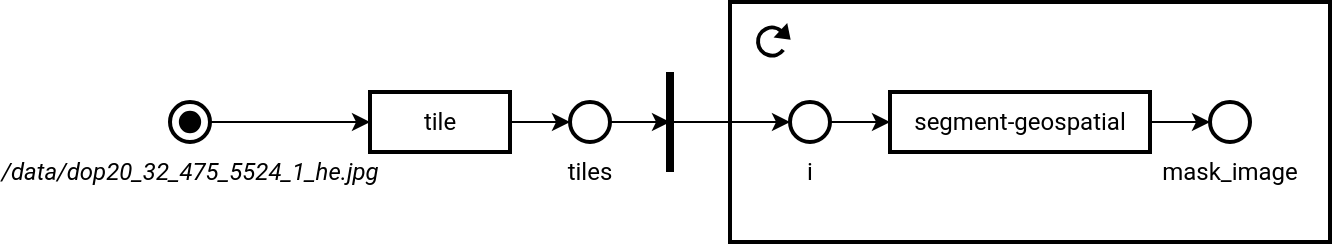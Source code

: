 <mxfile version="21.6.8" type="device">
  <diagram name="Page-1" id="4mFLurpTBYpLGZBFoFjS">
    <mxGraphModel dx="840" dy="587" grid="1" gridSize="10" guides="1" tooltips="1" connect="1" arrows="1" fold="1" page="1" pageScale="1" pageWidth="1169" pageHeight="827" math="0" shadow="0">
      <root>
        <mxCell id="0" />
        <mxCell id="1" parent="0" />
        <mxCell id="dfudUUUSqXMP-2oU-Ngx-14" value="" style="rounded=0;whiteSpace=wrap;html=1;fillColor=none;strokeWidth=2;" parent="1" vertex="1">
          <mxGeometry x="390" y="260" width="300" height="120" as="geometry" />
        </mxCell>
        <mxCell id="SJNK-hgxm-5qnq76pwFl-10" style="edgeStyle=orthogonalEdgeStyle;rounded=0;orthogonalLoop=1;jettySize=auto;html=1;exitX=1;exitY=0.5;exitDx=0;exitDy=0;entryX=0;entryY=0.5;entryDx=0;entryDy=0;" edge="1" parent="1" source="cye6MK2p7TntERCzml5D-4" target="dfudUUUSqXMP-2oU-Ngx-10">
          <mxGeometry relative="1" as="geometry" />
        </mxCell>
        <mxCell id="cye6MK2p7TntERCzml5D-4" value="tile" style="rounded=0;whiteSpace=wrap;html=1;strokeWidth=2;fontFamily=Roboto;fillColor=none;" parent="1" vertex="1">
          <mxGeometry x="210" y="305" width="70" height="30" as="geometry" />
        </mxCell>
        <mxCell id="cye6MK2p7TntERCzml5D-17" style="edgeStyle=orthogonalEdgeStyle;rounded=0;orthogonalLoop=1;jettySize=auto;html=1;exitX=1;exitY=0.5;exitDx=0;exitDy=0;" parent="1" source="cye6MK2p7TntERCzml5D-12" edge="1">
          <mxGeometry relative="1" as="geometry">
            <mxPoint x="470" y="320" as="targetPoint" />
          </mxGeometry>
        </mxCell>
        <mxCell id="SJNK-hgxm-5qnq76pwFl-9" style="edgeStyle=orthogonalEdgeStyle;rounded=0;orthogonalLoop=1;jettySize=auto;html=1;exitX=0;exitY=0.5;exitDx=0;exitDy=0;endArrow=none;endFill=0;startArrow=classic;startFill=1;" edge="1" parent="1" source="cye6MK2p7TntERCzml5D-12">
          <mxGeometry relative="1" as="geometry">
            <mxPoint x="360" y="320" as="targetPoint" />
          </mxGeometry>
        </mxCell>
        <mxCell id="cye6MK2p7TntERCzml5D-12" value="" style="ellipse;whiteSpace=wrap;html=1;aspect=fixed;strokeWidth=2;container=0;fillColor=none;" parent="1" vertex="1">
          <mxGeometry x="420" y="310" width="20" height="20" as="geometry" />
        </mxCell>
        <mxCell id="cye6MK2p7TntERCzml5D-19" style="edgeStyle=orthogonalEdgeStyle;rounded=0;orthogonalLoop=1;jettySize=auto;html=1;exitX=1;exitY=0.5;exitDx=0;exitDy=0;entryX=0;entryY=0.5;entryDx=0;entryDy=0;" parent="1" source="cye6MK2p7TntERCzml5D-16" edge="1" target="cye6MK2p7TntERCzml5D-18">
          <mxGeometry relative="1" as="geometry">
            <mxPoint x="590" y="320" as="targetPoint" />
          </mxGeometry>
        </mxCell>
        <mxCell id="cye6MK2p7TntERCzml5D-16" value="segment-geospatial" style="rounded=0;whiteSpace=wrap;html=1;strokeWidth=2;fontFamily=Roboto;fillColor=none;" parent="1" vertex="1">
          <mxGeometry x="470" y="305" width="130" height="30" as="geometry" />
        </mxCell>
        <mxCell id="cye6MK2p7TntERCzml5D-18" value="" style="ellipse;whiteSpace=wrap;html=1;aspect=fixed;strokeWidth=2;container=0;fillColor=none;" parent="1" vertex="1">
          <mxGeometry x="630" y="310" width="20" height="20" as="geometry" />
        </mxCell>
        <mxCell id="cye6MK2p7TntERCzml5D-21" value="i" style="text;html=1;strokeColor=none;fillColor=none;align=center;verticalAlign=middle;whiteSpace=wrap;rounded=0;fontFamily=Roboto;" parent="1" vertex="1">
          <mxGeometry x="400" y="330" width="60" height="30" as="geometry" />
        </mxCell>
        <mxCell id="dfudUUUSqXMP-2oU-Ngx-1" value="mask_image" style="text;html=1;strokeColor=none;fillColor=none;align=center;verticalAlign=middle;whiteSpace=wrap;rounded=0;fontFamily=Roboto;" parent="1" vertex="1">
          <mxGeometry x="610" y="330" width="60" height="30" as="geometry" />
        </mxCell>
        <mxCell id="dfudUUUSqXMP-2oU-Ngx-8" value="" style="endArrow=none;html=1;rounded=0;strokeWidth=4;" parent="1" edge="1">
          <mxGeometry width="50" height="50" relative="1" as="geometry">
            <mxPoint x="360" y="345" as="sourcePoint" />
            <mxPoint x="360" y="295" as="targetPoint" />
          </mxGeometry>
        </mxCell>
        <mxCell id="SJNK-hgxm-5qnq76pwFl-8" style="edgeStyle=orthogonalEdgeStyle;rounded=0;orthogonalLoop=1;jettySize=auto;html=1;exitX=1;exitY=0.5;exitDx=0;exitDy=0;" edge="1" parent="1" source="dfudUUUSqXMP-2oU-Ngx-10">
          <mxGeometry relative="1" as="geometry">
            <mxPoint x="360" y="320" as="targetPoint" />
          </mxGeometry>
        </mxCell>
        <mxCell id="dfudUUUSqXMP-2oU-Ngx-10" value="" style="ellipse;whiteSpace=wrap;html=1;aspect=fixed;strokeWidth=2;container=0;fillColor=none;" parent="1" vertex="1">
          <mxGeometry x="310" y="310" width="20" height="20" as="geometry" />
        </mxCell>
        <mxCell id="dfudUUUSqXMP-2oU-Ngx-11" value="tiles" style="text;html=1;strokeColor=none;fillColor=none;align=center;verticalAlign=middle;whiteSpace=wrap;rounded=0;fontFamily=Roboto;" parent="1" vertex="1">
          <mxGeometry x="290" y="330" width="60" height="30" as="geometry" />
        </mxCell>
        <mxCell id="dfudUUUSqXMP-2oU-Ngx-21" value="" style="verticalLabelPosition=bottom;verticalAlign=top;html=1;shape=mxgraph.basic.arc;startAngle=0.332;endAngle=0.1;strokeWidth=2;strokeColor=default;rotation=7;" parent="1" vertex="1">
          <mxGeometry x="404.01" y="272.78" width="13.99" height="13.99" as="geometry" />
        </mxCell>
        <mxCell id="dfudUUUSqXMP-2oU-Ngx-22" value="" style="verticalLabelPosition=bottom;verticalAlign=top;html=1;shape=mxgraph.basic.acute_triangle;dx=0.5;fillColor=#000000;strokeColor=none;rotation=133;aspect=fixed;" parent="1" vertex="1">
          <mxGeometry x="412.77" y="273.01" width="9.99" height="6.99" as="geometry" />
        </mxCell>
        <mxCell id="dfudUUUSqXMP-2oU-Ngx-29" value="&lt;i&gt;/data/dop20_32_475_5524_1_he.jpg&lt;/i&gt;" style="text;html=1;strokeColor=none;fillColor=none;align=center;verticalAlign=middle;whiteSpace=wrap;rounded=0;fontFamily=Roboto;" parent="1" vertex="1">
          <mxGeometry x="90" y="330" width="60" height="30" as="geometry" />
        </mxCell>
        <mxCell id="SJNK-hgxm-5qnq76pwFl-4" value="" style="group" vertex="1" connectable="0" parent="1">
          <mxGeometry x="110" y="310" width="20" height="20" as="geometry" />
        </mxCell>
        <mxCell id="SJNK-hgxm-5qnq76pwFl-5" value="" style="ellipse;whiteSpace=wrap;html=1;aspect=fixed;strokeWidth=2;container=0;fillColor=none;" vertex="1" parent="SJNK-hgxm-5qnq76pwFl-4">
          <mxGeometry width="20" height="20" as="geometry" />
        </mxCell>
        <mxCell id="SJNK-hgxm-5qnq76pwFl-6" value="" style="ellipse;whiteSpace=wrap;html=1;aspect=fixed;fillColor=#000000;" vertex="1" parent="SJNK-hgxm-5qnq76pwFl-4">
          <mxGeometry x="4.925" y="4.925" width="10.155" height="10.155" as="geometry" />
        </mxCell>
        <mxCell id="SJNK-hgxm-5qnq76pwFl-7" style="edgeStyle=orthogonalEdgeStyle;rounded=0;orthogonalLoop=1;jettySize=auto;html=1;exitX=1;exitY=0.5;exitDx=0;exitDy=0;entryX=0;entryY=0.5;entryDx=0;entryDy=0;" edge="1" parent="1" source="SJNK-hgxm-5qnq76pwFl-5" target="cye6MK2p7TntERCzml5D-4">
          <mxGeometry relative="1" as="geometry" />
        </mxCell>
      </root>
    </mxGraphModel>
  </diagram>
</mxfile>
